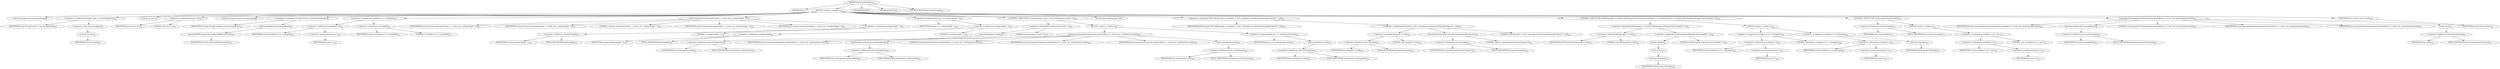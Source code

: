 digraph "getCommandline" {  
"524" [label = <(METHOD,getCommandline)<SUB>247</SUB>> ]
"16" [label = <(PARAM,this)<SUB>247</SUB>> ]
"525" [label = <(BLOCK,&lt;empty&gt;,&lt;empty&gt;)<SUB>247</SUB>> ]
"526" [label = <(LOCAL,String[] result: java.lang.String[])> ]
"527" [label = <(&lt;operator&gt;.assignment,String[] result = new String[size()])<SUB>248</SUB>> ]
"528" [label = <(IDENTIFIER,result,String[] result = new String[size()])<SUB>248</SUB>> ]
"529" [label = <(&lt;operator&gt;.alloc,new String[size()])> ]
"530" [label = <(size,this.size())<SUB>248</SUB>> ]
"15" [label = <(IDENTIFIER,this,this.size())<SUB>248</SUB>> ]
"531" [label = <(LOCAL,int pos: int)> ]
"532" [label = <(&lt;operator&gt;.assignment,int pos = 0)<SUB>249</SUB>> ]
"533" [label = <(IDENTIFIER,pos,int pos = 0)<SUB>249</SUB>> ]
"534" [label = <(LITERAL,0,int pos = 0)<SUB>249</SUB>> ]
"535" [label = <(LOCAL,String[] vmArgs: java.lang.String[])> ]
"536" [label = <(&lt;operator&gt;.assignment,String[] vmArgs = getCommandline())<SUB>250</SUB>> ]
"537" [label = <(IDENTIFIER,vmArgs,String[] vmArgs = getCommandline())<SUB>250</SUB>> ]
"538" [label = <(getCommandline,getCommandline())<SUB>250</SUB>> ]
"539" [label = <(getActualVMCommand,this.getActualVMCommand())<SUB>250</SUB>> ]
"17" [label = <(IDENTIFIER,this,this.getActualVMCommand())<SUB>250</SUB>> ]
"540" [label = <(&lt;operator&gt;.assignment,result[pos++] = vmArgs[0])<SUB>252</SUB>> ]
"541" [label = <(&lt;operator&gt;.indexAccess,result[pos++])<SUB>252</SUB>> ]
"542" [label = <(IDENTIFIER,result,result[pos++] = vmArgs[0])<SUB>252</SUB>> ]
"543" [label = <(&lt;operator&gt;.postIncrement,pos++)<SUB>252</SUB>> ]
"544" [label = <(IDENTIFIER,pos,pos++)<SUB>252</SUB>> ]
"545" [label = <(&lt;operator&gt;.indexAccess,vmArgs[0])<SUB>252</SUB>> ]
"546" [label = <(IDENTIFIER,vmArgs,result[pos++] = vmArgs[0])<SUB>252</SUB>> ]
"547" [label = <(LITERAL,0,result[pos++] = vmArgs[0])<SUB>252</SUB>> ]
"548" [label = <(arraycopy,System.arraycopy(vmArgs, 1, result, pos, vmArgs.length - 1))<SUB>255</SUB>> ]
"549" [label = <(IDENTIFIER,System,System.arraycopy(vmArgs, 1, result, pos, vmArgs.length - 1))<SUB>255</SUB>> ]
"550" [label = <(IDENTIFIER,vmArgs,System.arraycopy(vmArgs, 1, result, pos, vmArgs.length - 1))<SUB>255</SUB>> ]
"551" [label = <(LITERAL,1,System.arraycopy(vmArgs, 1, result, pos, vmArgs.length - 1))<SUB>255</SUB>> ]
"552" [label = <(IDENTIFIER,result,System.arraycopy(vmArgs, 1, result, pos, vmArgs.length - 1))<SUB>255</SUB>> ]
"553" [label = <(IDENTIFIER,pos,System.arraycopy(vmArgs, 1, result, pos, vmArgs.length - 1))<SUB>255</SUB>> ]
"554" [label = <(&lt;operator&gt;.subtraction,vmArgs.length - 1)<SUB>255</SUB>> ]
"555" [label = <(&lt;operator&gt;.fieldAccess,vmArgs.length)<SUB>255</SUB>> ]
"556" [label = <(IDENTIFIER,vmArgs,vmArgs.length - 1)<SUB>255</SUB>> ]
"557" [label = <(FIELD_IDENTIFIER,length,length)<SUB>255</SUB>> ]
"558" [label = <(LITERAL,1,vmArgs.length - 1)<SUB>255</SUB>> ]
"559" [label = <(&lt;operator&gt;.assignmentPlus,pos += vmArgs.length - 1)<SUB>256</SUB>> ]
"560" [label = <(IDENTIFIER,pos,pos += vmArgs.length - 1)<SUB>256</SUB>> ]
"561" [label = <(&lt;operator&gt;.subtraction,vmArgs.length - 1)<SUB>256</SUB>> ]
"562" [label = <(&lt;operator&gt;.fieldAccess,vmArgs.length)<SUB>256</SUB>> ]
"563" [label = <(IDENTIFIER,vmArgs,vmArgs.length - 1)<SUB>256</SUB>> ]
"564" [label = <(FIELD_IDENTIFIER,length,length)<SUB>256</SUB>> ]
"565" [label = <(LITERAL,1,vmArgs.length - 1)<SUB>256</SUB>> ]
"566" [label = <(CONTROL_STRUCTURE,if (sysProperties.size() &gt; 0),if (sysProperties.size() &gt; 0))<SUB>258</SUB>> ]
"567" [label = <(&lt;operator&gt;.greaterThan,sysProperties.size() &gt; 0)<SUB>258</SUB>> ]
"568" [label = <(size,sysProperties.size())<SUB>258</SUB>> ]
"569" [label = <(&lt;operator&gt;.fieldAccess,this.sysProperties)<SUB>258</SUB>> ]
"570" [label = <(IDENTIFIER,this,sysProperties.size())<SUB>258</SUB>> ]
"571" [label = <(FIELD_IDENTIFIER,sysProperties,sysProperties)<SUB>258</SUB>> ]
"572" [label = <(LITERAL,0,sysProperties.size() &gt; 0)<SUB>258</SUB>> ]
"573" [label = <(BLOCK,&lt;empty&gt;,&lt;empty&gt;)<SUB>258</SUB>> ]
"574" [label = <(arraycopy,arraycopy(sysProperties.getVariables(), 0, result, pos, sysProperties.size()))<SUB>259</SUB>> ]
"575" [label = <(IDENTIFIER,System,arraycopy(sysProperties.getVariables(), 0, result, pos, sysProperties.size()))<SUB>259</SUB>> ]
"576" [label = <(getVariables,sysProperties.getVariables())<SUB>259</SUB>> ]
"577" [label = <(&lt;operator&gt;.fieldAccess,this.sysProperties)<SUB>259</SUB>> ]
"578" [label = <(IDENTIFIER,this,sysProperties.getVariables())<SUB>259</SUB>> ]
"579" [label = <(FIELD_IDENTIFIER,sysProperties,sysProperties)<SUB>259</SUB>> ]
"580" [label = <(LITERAL,0,arraycopy(sysProperties.getVariables(), 0, result, pos, sysProperties.size()))<SUB>259</SUB>> ]
"581" [label = <(IDENTIFIER,result,arraycopy(sysProperties.getVariables(), 0, result, pos, sysProperties.size()))<SUB>260</SUB>> ]
"582" [label = <(IDENTIFIER,pos,arraycopy(sysProperties.getVariables(), 0, result, pos, sysProperties.size()))<SUB>260</SUB>> ]
"583" [label = <(size,sysProperties.size())<SUB>260</SUB>> ]
"584" [label = <(&lt;operator&gt;.fieldAccess,this.sysProperties)<SUB>260</SUB>> ]
"585" [label = <(IDENTIFIER,this,sysProperties.size())<SUB>260</SUB>> ]
"586" [label = <(FIELD_IDENTIFIER,sysProperties,sysProperties)<SUB>260</SUB>> ]
"587" [label = <(&lt;operator&gt;.assignmentPlus,pos += sysProperties.size())<SUB>261</SUB>> ]
"588" [label = <(IDENTIFIER,pos,pos += sysProperties.size())<SUB>261</SUB>> ]
"589" [label = <(size,sysProperties.size())<SUB>261</SUB>> ]
"590" [label = <(&lt;operator&gt;.fieldAccess,this.sysProperties)<SUB>261</SUB>> ]
"591" [label = <(IDENTIFIER,this,sysProperties.size())<SUB>261</SUB>> ]
"592" [label = <(FIELD_IDENTIFIER,sysProperties,sysProperties)<SUB>261</SUB>> ]
"593" [label = <(LOCAL,Path fullClasspath: ANY)> ]
"594" [label = <(&lt;operator&gt;.assignment,ANY fullClasspath = classpath != null ? classpath.concatSystemClasspath(&quot;ignore&quot;) : null)<SUB>264</SUB>> ]
"595" [label = <(IDENTIFIER,fullClasspath,ANY fullClasspath = classpath != null ? classpath.concatSystemClasspath(&quot;ignore&quot;) : null)<SUB>264</SUB>> ]
"596" [label = <(&lt;operator&gt;.conditional,classpath != null ? classpath.concatSystemClasspath(&quot;ignore&quot;) : null)<SUB>264</SUB>> ]
"597" [label = <(&lt;operator&gt;.notEquals,classpath != null)<SUB>264</SUB>> ]
"598" [label = <(&lt;operator&gt;.fieldAccess,this.classpath)<SUB>264</SUB>> ]
"599" [label = <(IDENTIFIER,this,classpath != null)<SUB>264</SUB>> ]
"600" [label = <(FIELD_IDENTIFIER,classpath,classpath)<SUB>264</SUB>> ]
"601" [label = <(LITERAL,null,classpath != null)<SUB>264</SUB>> ]
"602" [label = <(concatSystemClasspath,concatSystemClasspath(&quot;ignore&quot;))<SUB>264</SUB>> ]
"603" [label = <(&lt;operator&gt;.fieldAccess,this.classpath)<SUB>264</SUB>> ]
"604" [label = <(IDENTIFIER,this,concatSystemClasspath(&quot;ignore&quot;))<SUB>264</SUB>> ]
"605" [label = <(FIELD_IDENTIFIER,classpath,classpath)<SUB>264</SUB>> ]
"606" [label = <(LITERAL,&quot;ignore&quot;,concatSystemClasspath(&quot;ignore&quot;))<SUB>264</SUB>> ]
"607" [label = <(LITERAL,null,classpath != null ? classpath.concatSystemClasspath(&quot;ignore&quot;) : null)<SUB>264</SUB>> ]
"608" [label = <(CONTROL_STRUCTURE,if (fullClasspath != null &amp;&amp; fullClasspath.toString().trim().length() &gt; 0),if (fullClasspath != null &amp;&amp; fullClasspath.toString().trim().length() &gt; 0))<SUB>265</SUB>> ]
"609" [label = <(&lt;operator&gt;.logicalAnd,fullClasspath != null &amp;&amp; fullClasspath.toString().trim().length() &gt; 0)<SUB>265</SUB>> ]
"610" [label = <(&lt;operator&gt;.notEquals,fullClasspath != null)<SUB>265</SUB>> ]
"611" [label = <(IDENTIFIER,fullClasspath,fullClasspath != null)<SUB>265</SUB>> ]
"612" [label = <(LITERAL,null,fullClasspath != null)<SUB>265</SUB>> ]
"613" [label = <(&lt;operator&gt;.greaterThan,fullClasspath.toString().trim().length() &gt; 0)<SUB>265</SUB>> ]
"614" [label = <(length,length())<SUB>265</SUB>> ]
"615" [label = <(trim,trim())<SUB>265</SUB>> ]
"616" [label = <(toString,toString())<SUB>265</SUB>> ]
"617" [label = <(IDENTIFIER,fullClasspath,toString())<SUB>265</SUB>> ]
"618" [label = <(LITERAL,0,fullClasspath.toString().trim().length() &gt; 0)<SUB>265</SUB>> ]
"619" [label = <(BLOCK,&lt;empty&gt;,&lt;empty&gt;)<SUB>265</SUB>> ]
"620" [label = <(&lt;operator&gt;.assignment,result[pos++] = &quot;-classpath&quot;)<SUB>266</SUB>> ]
"621" [label = <(&lt;operator&gt;.indexAccess,result[pos++])<SUB>266</SUB>> ]
"622" [label = <(IDENTIFIER,result,result[pos++] = &quot;-classpath&quot;)<SUB>266</SUB>> ]
"623" [label = <(&lt;operator&gt;.postIncrement,pos++)<SUB>266</SUB>> ]
"624" [label = <(IDENTIFIER,pos,pos++)<SUB>266</SUB>> ]
"625" [label = <(LITERAL,&quot;-classpath&quot;,result[pos++] = &quot;-classpath&quot;)<SUB>266</SUB>> ]
"626" [label = <(&lt;operator&gt;.assignment,result[pos++] = toString())<SUB>267</SUB>> ]
"627" [label = <(&lt;operator&gt;.indexAccess,result[pos++])<SUB>267</SUB>> ]
"628" [label = <(IDENTIFIER,result,result[pos++] = toString())<SUB>267</SUB>> ]
"629" [label = <(&lt;operator&gt;.postIncrement,pos++)<SUB>267</SUB>> ]
"630" [label = <(IDENTIFIER,pos,pos++)<SUB>267</SUB>> ]
"631" [label = <(toString,toString())<SUB>267</SUB>> ]
"632" [label = <(IDENTIFIER,fullClasspath,toString())<SUB>267</SUB>> ]
"633" [label = <(CONTROL_STRUCTURE,if (executeJar),if (executeJar))<SUB>274</SUB>> ]
"634" [label = <(&lt;operator&gt;.fieldAccess,this.executeJar)<SUB>274</SUB>> ]
"635" [label = <(IDENTIFIER,this,if (executeJar))<SUB>274</SUB>> ]
"636" [label = <(FIELD_IDENTIFIER,executeJar,executeJar)<SUB>274</SUB>> ]
"637" [label = <(BLOCK,&lt;empty&gt;,&lt;empty&gt;)<SUB>274</SUB>> ]
"638" [label = <(&lt;operator&gt;.assignment,result[pos++] = &quot;-jar&quot;)<SUB>275</SUB>> ]
"639" [label = <(&lt;operator&gt;.indexAccess,result[pos++])<SUB>275</SUB>> ]
"640" [label = <(IDENTIFIER,result,result[pos++] = &quot;-jar&quot;)<SUB>275</SUB>> ]
"641" [label = <(&lt;operator&gt;.postIncrement,pos++)<SUB>275</SUB>> ]
"642" [label = <(IDENTIFIER,pos,pos++)<SUB>275</SUB>> ]
"643" [label = <(LITERAL,&quot;-jar&quot;,result[pos++] = &quot;-jar&quot;)<SUB>275</SUB>> ]
"644" [label = <(arraycopy,arraycopy(javaCommand.getCommandline(), 0, result, pos, javaCommand.size()))<SUB>280</SUB>> ]
"645" [label = <(IDENTIFIER,System,arraycopy(javaCommand.getCommandline(), 0, result, pos, javaCommand.size()))<SUB>280</SUB>> ]
"646" [label = <(getCommandline,getCommandline())<SUB>280</SUB>> ]
"647" [label = <(&lt;operator&gt;.fieldAccess,this.javaCommand)<SUB>280</SUB>> ]
"648" [label = <(IDENTIFIER,this,getCommandline())<SUB>280</SUB>> ]
"649" [label = <(FIELD_IDENTIFIER,javaCommand,javaCommand)<SUB>280</SUB>> ]
"650" [label = <(LITERAL,0,arraycopy(javaCommand.getCommandline(), 0, result, pos, javaCommand.size()))<SUB>280</SUB>> ]
"651" [label = <(IDENTIFIER,result,arraycopy(javaCommand.getCommandline(), 0, result, pos, javaCommand.size()))<SUB>281</SUB>> ]
"652" [label = <(IDENTIFIER,pos,arraycopy(javaCommand.getCommandline(), 0, result, pos, javaCommand.size()))<SUB>281</SUB>> ]
"653" [label = <(size,size())<SUB>281</SUB>> ]
"654" [label = <(&lt;operator&gt;.fieldAccess,this.javaCommand)<SUB>281</SUB>> ]
"655" [label = <(IDENTIFIER,this,size())<SUB>281</SUB>> ]
"656" [label = <(FIELD_IDENTIFIER,javaCommand,javaCommand)<SUB>281</SUB>> ]
"657" [label = <(RETURN,return result;,return result;)<SUB>283</SUB>> ]
"658" [label = <(IDENTIFIER,result,return result;)<SUB>283</SUB>> ]
"659" [label = <(MODIFIER,PUBLIC)> ]
"660" [label = <(MODIFIER,VIRTUAL)> ]
"661" [label = <(METHOD_RETURN,java.lang.String[])<SUB>247</SUB>> ]
  "524" -> "16" 
  "524" -> "525" 
  "524" -> "659" 
  "524" -> "660" 
  "524" -> "661" 
  "525" -> "526" 
  "525" -> "527" 
  "525" -> "531" 
  "525" -> "532" 
  "525" -> "535" 
  "525" -> "536" 
  "525" -> "540" 
  "525" -> "548" 
  "525" -> "559" 
  "525" -> "566" 
  "525" -> "593" 
  "525" -> "594" 
  "525" -> "608" 
  "525" -> "633" 
  "525" -> "644" 
  "525" -> "657" 
  "527" -> "528" 
  "527" -> "529" 
  "529" -> "530" 
  "530" -> "15" 
  "532" -> "533" 
  "532" -> "534" 
  "536" -> "537" 
  "536" -> "538" 
  "538" -> "539" 
  "539" -> "17" 
  "540" -> "541" 
  "540" -> "545" 
  "541" -> "542" 
  "541" -> "543" 
  "543" -> "544" 
  "545" -> "546" 
  "545" -> "547" 
  "548" -> "549" 
  "548" -> "550" 
  "548" -> "551" 
  "548" -> "552" 
  "548" -> "553" 
  "548" -> "554" 
  "554" -> "555" 
  "554" -> "558" 
  "555" -> "556" 
  "555" -> "557" 
  "559" -> "560" 
  "559" -> "561" 
  "561" -> "562" 
  "561" -> "565" 
  "562" -> "563" 
  "562" -> "564" 
  "566" -> "567" 
  "566" -> "573" 
  "567" -> "568" 
  "567" -> "572" 
  "568" -> "569" 
  "569" -> "570" 
  "569" -> "571" 
  "573" -> "574" 
  "573" -> "587" 
  "574" -> "575" 
  "574" -> "576" 
  "574" -> "580" 
  "574" -> "581" 
  "574" -> "582" 
  "574" -> "583" 
  "576" -> "577" 
  "577" -> "578" 
  "577" -> "579" 
  "583" -> "584" 
  "584" -> "585" 
  "584" -> "586" 
  "587" -> "588" 
  "587" -> "589" 
  "589" -> "590" 
  "590" -> "591" 
  "590" -> "592" 
  "594" -> "595" 
  "594" -> "596" 
  "596" -> "597" 
  "596" -> "602" 
  "596" -> "607" 
  "597" -> "598" 
  "597" -> "601" 
  "598" -> "599" 
  "598" -> "600" 
  "602" -> "603" 
  "602" -> "606" 
  "603" -> "604" 
  "603" -> "605" 
  "608" -> "609" 
  "608" -> "619" 
  "609" -> "610" 
  "609" -> "613" 
  "610" -> "611" 
  "610" -> "612" 
  "613" -> "614" 
  "613" -> "618" 
  "614" -> "615" 
  "615" -> "616" 
  "616" -> "617" 
  "619" -> "620" 
  "619" -> "626" 
  "620" -> "621" 
  "620" -> "625" 
  "621" -> "622" 
  "621" -> "623" 
  "623" -> "624" 
  "626" -> "627" 
  "626" -> "631" 
  "627" -> "628" 
  "627" -> "629" 
  "629" -> "630" 
  "631" -> "632" 
  "633" -> "634" 
  "633" -> "637" 
  "634" -> "635" 
  "634" -> "636" 
  "637" -> "638" 
  "638" -> "639" 
  "638" -> "643" 
  "639" -> "640" 
  "639" -> "641" 
  "641" -> "642" 
  "644" -> "645" 
  "644" -> "646" 
  "644" -> "650" 
  "644" -> "651" 
  "644" -> "652" 
  "644" -> "653" 
  "646" -> "647" 
  "647" -> "648" 
  "647" -> "649" 
  "653" -> "654" 
  "654" -> "655" 
  "654" -> "656" 
  "657" -> "658" 
}

